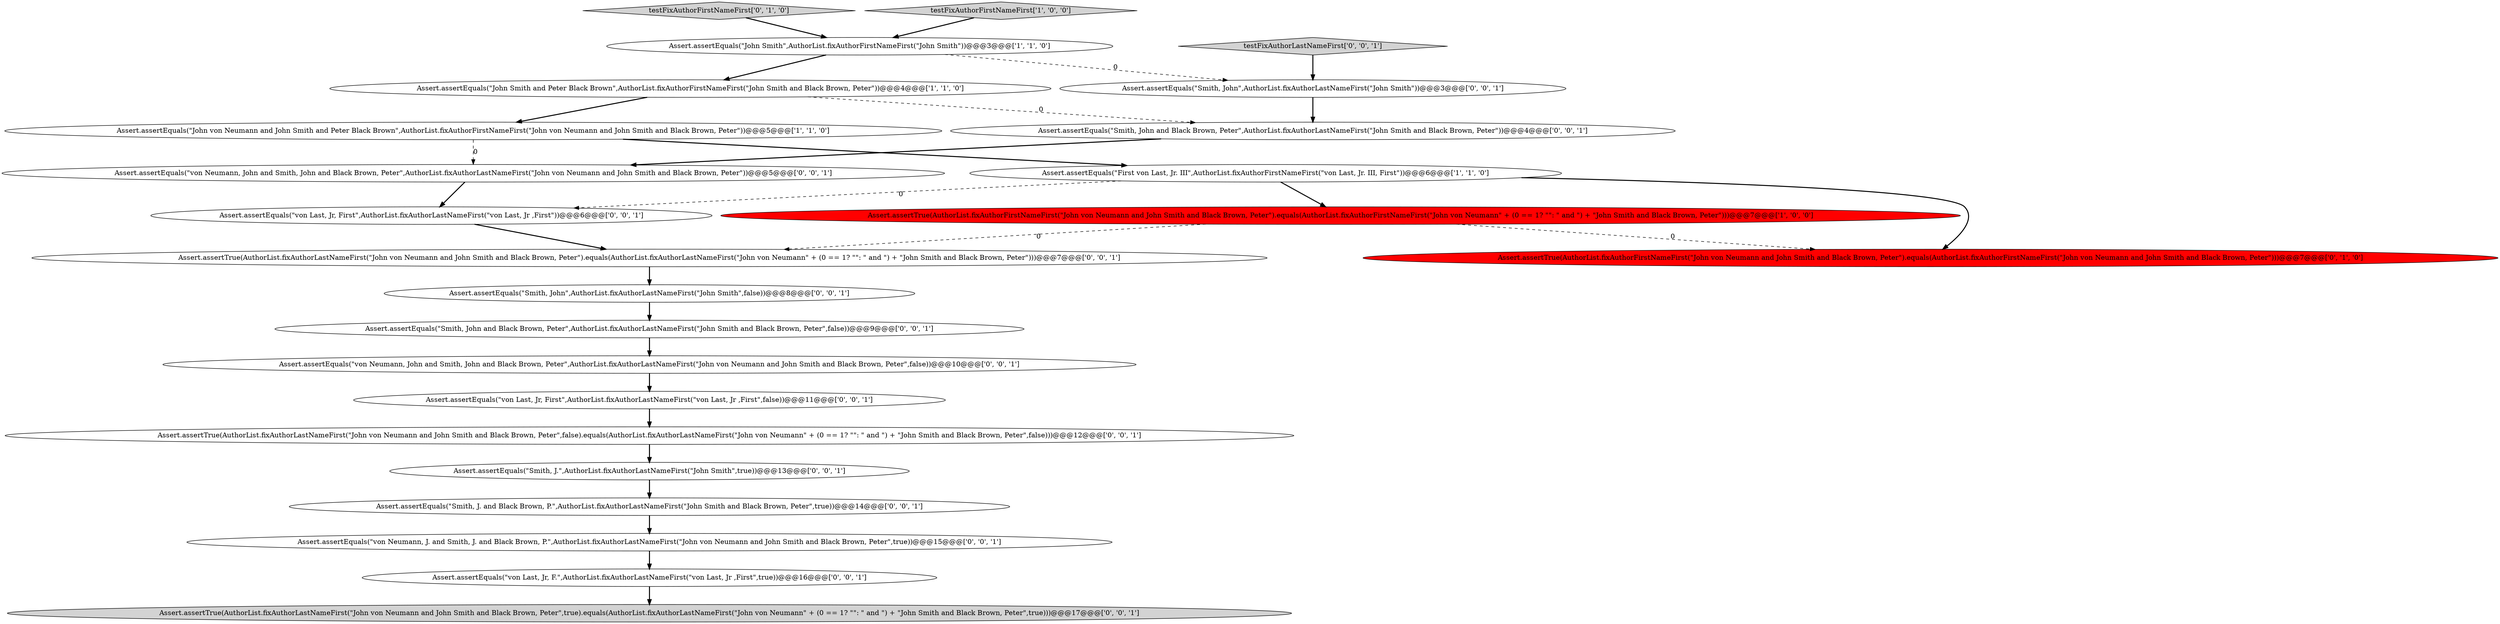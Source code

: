 digraph {
7 [style = filled, label = "testFixAuthorFirstNameFirst['0', '1', '0']", fillcolor = lightgray, shape = diamond image = "AAA0AAABBB2BBB"];
15 [style = filled, label = "testFixAuthorLastNameFirst['0', '0', '1']", fillcolor = lightgray, shape = diamond image = "AAA0AAABBB3BBB"];
5 [style = filled, label = "Assert.assertEquals(\"John Smith and Peter Black Brown\",AuthorList.fixAuthorFirstNameFirst(\"John Smith and Black Brown, Peter\"))@@@4@@@['1', '1', '0']", fillcolor = white, shape = ellipse image = "AAA0AAABBB1BBB"];
4 [style = filled, label = "Assert.assertEquals(\"John von Neumann and John Smith and Peter Black Brown\",AuthorList.fixAuthorFirstNameFirst(\"John von Neumann and John Smith and Black Brown, Peter\"))@@@5@@@['1', '1', '0']", fillcolor = white, shape = ellipse image = "AAA0AAABBB1BBB"];
6 [style = filled, label = "Assert.assertTrue(AuthorList.fixAuthorFirstNameFirst(\"John von Neumann and John Smith and Black Brown, Peter\").equals(AuthorList.fixAuthorFirstNameFirst(\"John von Neumann and John Smith and Black Brown, Peter\")))@@@7@@@['0', '1', '0']", fillcolor = red, shape = ellipse image = "AAA1AAABBB2BBB"];
11 [style = filled, label = "Assert.assertEquals(\"von Neumann, J. and Smith, J. and Black Brown, P.\",AuthorList.fixAuthorLastNameFirst(\"John von Neumann and John Smith and Black Brown, Peter\",true))@@@15@@@['0', '0', '1']", fillcolor = white, shape = ellipse image = "AAA0AAABBB3BBB"];
12 [style = filled, label = "Assert.assertEquals(\"Smith, J. and Black Brown, P.\",AuthorList.fixAuthorLastNameFirst(\"John Smith and Black Brown, Peter\",true))@@@14@@@['0', '0', '1']", fillcolor = white, shape = ellipse image = "AAA0AAABBB3BBB"];
18 [style = filled, label = "Assert.assertEquals(\"Smith, J.\",AuthorList.fixAuthorLastNameFirst(\"John Smith\",true))@@@13@@@['0', '0', '1']", fillcolor = white, shape = ellipse image = "AAA0AAABBB3BBB"];
21 [style = filled, label = "Assert.assertEquals(\"Smith, John\",AuthorList.fixAuthorLastNameFirst(\"John Smith\",false))@@@8@@@['0', '0', '1']", fillcolor = white, shape = ellipse image = "AAA0AAABBB3BBB"];
8 [style = filled, label = "Assert.assertTrue(AuthorList.fixAuthorLastNameFirst(\"John von Neumann and John Smith and Black Brown, Peter\").equals(AuthorList.fixAuthorLastNameFirst(\"John von Neumann\" + (0 == 1? \"\": \" and \") + \"John Smith and Black Brown, Peter\")))@@@7@@@['0', '0', '1']", fillcolor = white, shape = ellipse image = "AAA0AAABBB3BBB"];
19 [style = filled, label = "Assert.assertEquals(\"Smith, John\",AuthorList.fixAuthorLastNameFirst(\"John Smith\"))@@@3@@@['0', '0', '1']", fillcolor = white, shape = ellipse image = "AAA0AAABBB3BBB"];
0 [style = filled, label = "testFixAuthorFirstNameFirst['1', '0', '0']", fillcolor = lightgray, shape = diamond image = "AAA0AAABBB1BBB"];
9 [style = filled, label = "Assert.assertEquals(\"von Neumann, John and Smith, John and Black Brown, Peter\",AuthorList.fixAuthorLastNameFirst(\"John von Neumann and John Smith and Black Brown, Peter\"))@@@5@@@['0', '0', '1']", fillcolor = white, shape = ellipse image = "AAA0AAABBB3BBB"];
16 [style = filled, label = "Assert.assertEquals(\"Smith, John and Black Brown, Peter\",AuthorList.fixAuthorLastNameFirst(\"John Smith and Black Brown, Peter\"))@@@4@@@['0', '0', '1']", fillcolor = white, shape = ellipse image = "AAA0AAABBB3BBB"];
3 [style = filled, label = "Assert.assertEquals(\"First von Last, Jr. III\",AuthorList.fixAuthorFirstNameFirst(\"von Last, Jr. III, First\"))@@@6@@@['1', '1', '0']", fillcolor = white, shape = ellipse image = "AAA0AAABBB1BBB"];
22 [style = filled, label = "Assert.assertTrue(AuthorList.fixAuthorLastNameFirst(\"John von Neumann and John Smith and Black Brown, Peter\",false).equals(AuthorList.fixAuthorLastNameFirst(\"John von Neumann\" + (0 == 1? \"\": \" and \") + \"John Smith and Black Brown, Peter\",false)))@@@12@@@['0', '0', '1']", fillcolor = white, shape = ellipse image = "AAA0AAABBB3BBB"];
10 [style = filled, label = "Assert.assertEquals(\"Smith, John and Black Brown, Peter\",AuthorList.fixAuthorLastNameFirst(\"John Smith and Black Brown, Peter\",false))@@@9@@@['0', '0', '1']", fillcolor = white, shape = ellipse image = "AAA0AAABBB3BBB"];
13 [style = filled, label = "Assert.assertEquals(\"von Last, Jr, First\",AuthorList.fixAuthorLastNameFirst(\"von Last, Jr ,First\"))@@@6@@@['0', '0', '1']", fillcolor = white, shape = ellipse image = "AAA0AAABBB3BBB"];
17 [style = filled, label = "Assert.assertTrue(AuthorList.fixAuthorLastNameFirst(\"John von Neumann and John Smith and Black Brown, Peter\",true).equals(AuthorList.fixAuthorLastNameFirst(\"John von Neumann\" + (0 == 1? \"\": \" and \") + \"John Smith and Black Brown, Peter\",true)))@@@17@@@['0', '0', '1']", fillcolor = lightgray, shape = ellipse image = "AAA0AAABBB3BBB"];
2 [style = filled, label = "Assert.assertTrue(AuthorList.fixAuthorFirstNameFirst(\"John von Neumann and John Smith and Black Brown, Peter\").equals(AuthorList.fixAuthorFirstNameFirst(\"John von Neumann\" + (0 == 1? \"\": \" and \") + \"John Smith and Black Brown, Peter\")))@@@7@@@['1', '0', '0']", fillcolor = red, shape = ellipse image = "AAA1AAABBB1BBB"];
14 [style = filled, label = "Assert.assertEquals(\"von Last, Jr, First\",AuthorList.fixAuthorLastNameFirst(\"von Last, Jr ,First\",false))@@@11@@@['0', '0', '1']", fillcolor = white, shape = ellipse image = "AAA0AAABBB3BBB"];
1 [style = filled, label = "Assert.assertEquals(\"John Smith\",AuthorList.fixAuthorFirstNameFirst(\"John Smith\"))@@@3@@@['1', '1', '0']", fillcolor = white, shape = ellipse image = "AAA0AAABBB1BBB"];
20 [style = filled, label = "Assert.assertEquals(\"von Neumann, John and Smith, John and Black Brown, Peter\",AuthorList.fixAuthorLastNameFirst(\"John von Neumann and John Smith and Black Brown, Peter\",false))@@@10@@@['0', '0', '1']", fillcolor = white, shape = ellipse image = "AAA0AAABBB3BBB"];
23 [style = filled, label = "Assert.assertEquals(\"von Last, Jr, F.\",AuthorList.fixAuthorLastNameFirst(\"von Last, Jr ,First\",true))@@@16@@@['0', '0', '1']", fillcolor = white, shape = ellipse image = "AAA0AAABBB3BBB"];
1->5 [style = bold, label=""];
4->3 [style = bold, label=""];
21->10 [style = bold, label=""];
10->20 [style = bold, label=""];
7->1 [style = bold, label=""];
1->19 [style = dashed, label="0"];
12->11 [style = bold, label=""];
14->22 [style = bold, label=""];
18->12 [style = bold, label=""];
3->6 [style = bold, label=""];
20->14 [style = bold, label=""];
15->19 [style = bold, label=""];
3->13 [style = dashed, label="0"];
2->8 [style = dashed, label="0"];
19->16 [style = bold, label=""];
5->16 [style = dashed, label="0"];
4->9 [style = dashed, label="0"];
22->18 [style = bold, label=""];
3->2 [style = bold, label=""];
0->1 [style = bold, label=""];
5->4 [style = bold, label=""];
2->6 [style = dashed, label="0"];
8->21 [style = bold, label=""];
23->17 [style = bold, label=""];
13->8 [style = bold, label=""];
11->23 [style = bold, label=""];
16->9 [style = bold, label=""];
9->13 [style = bold, label=""];
}
